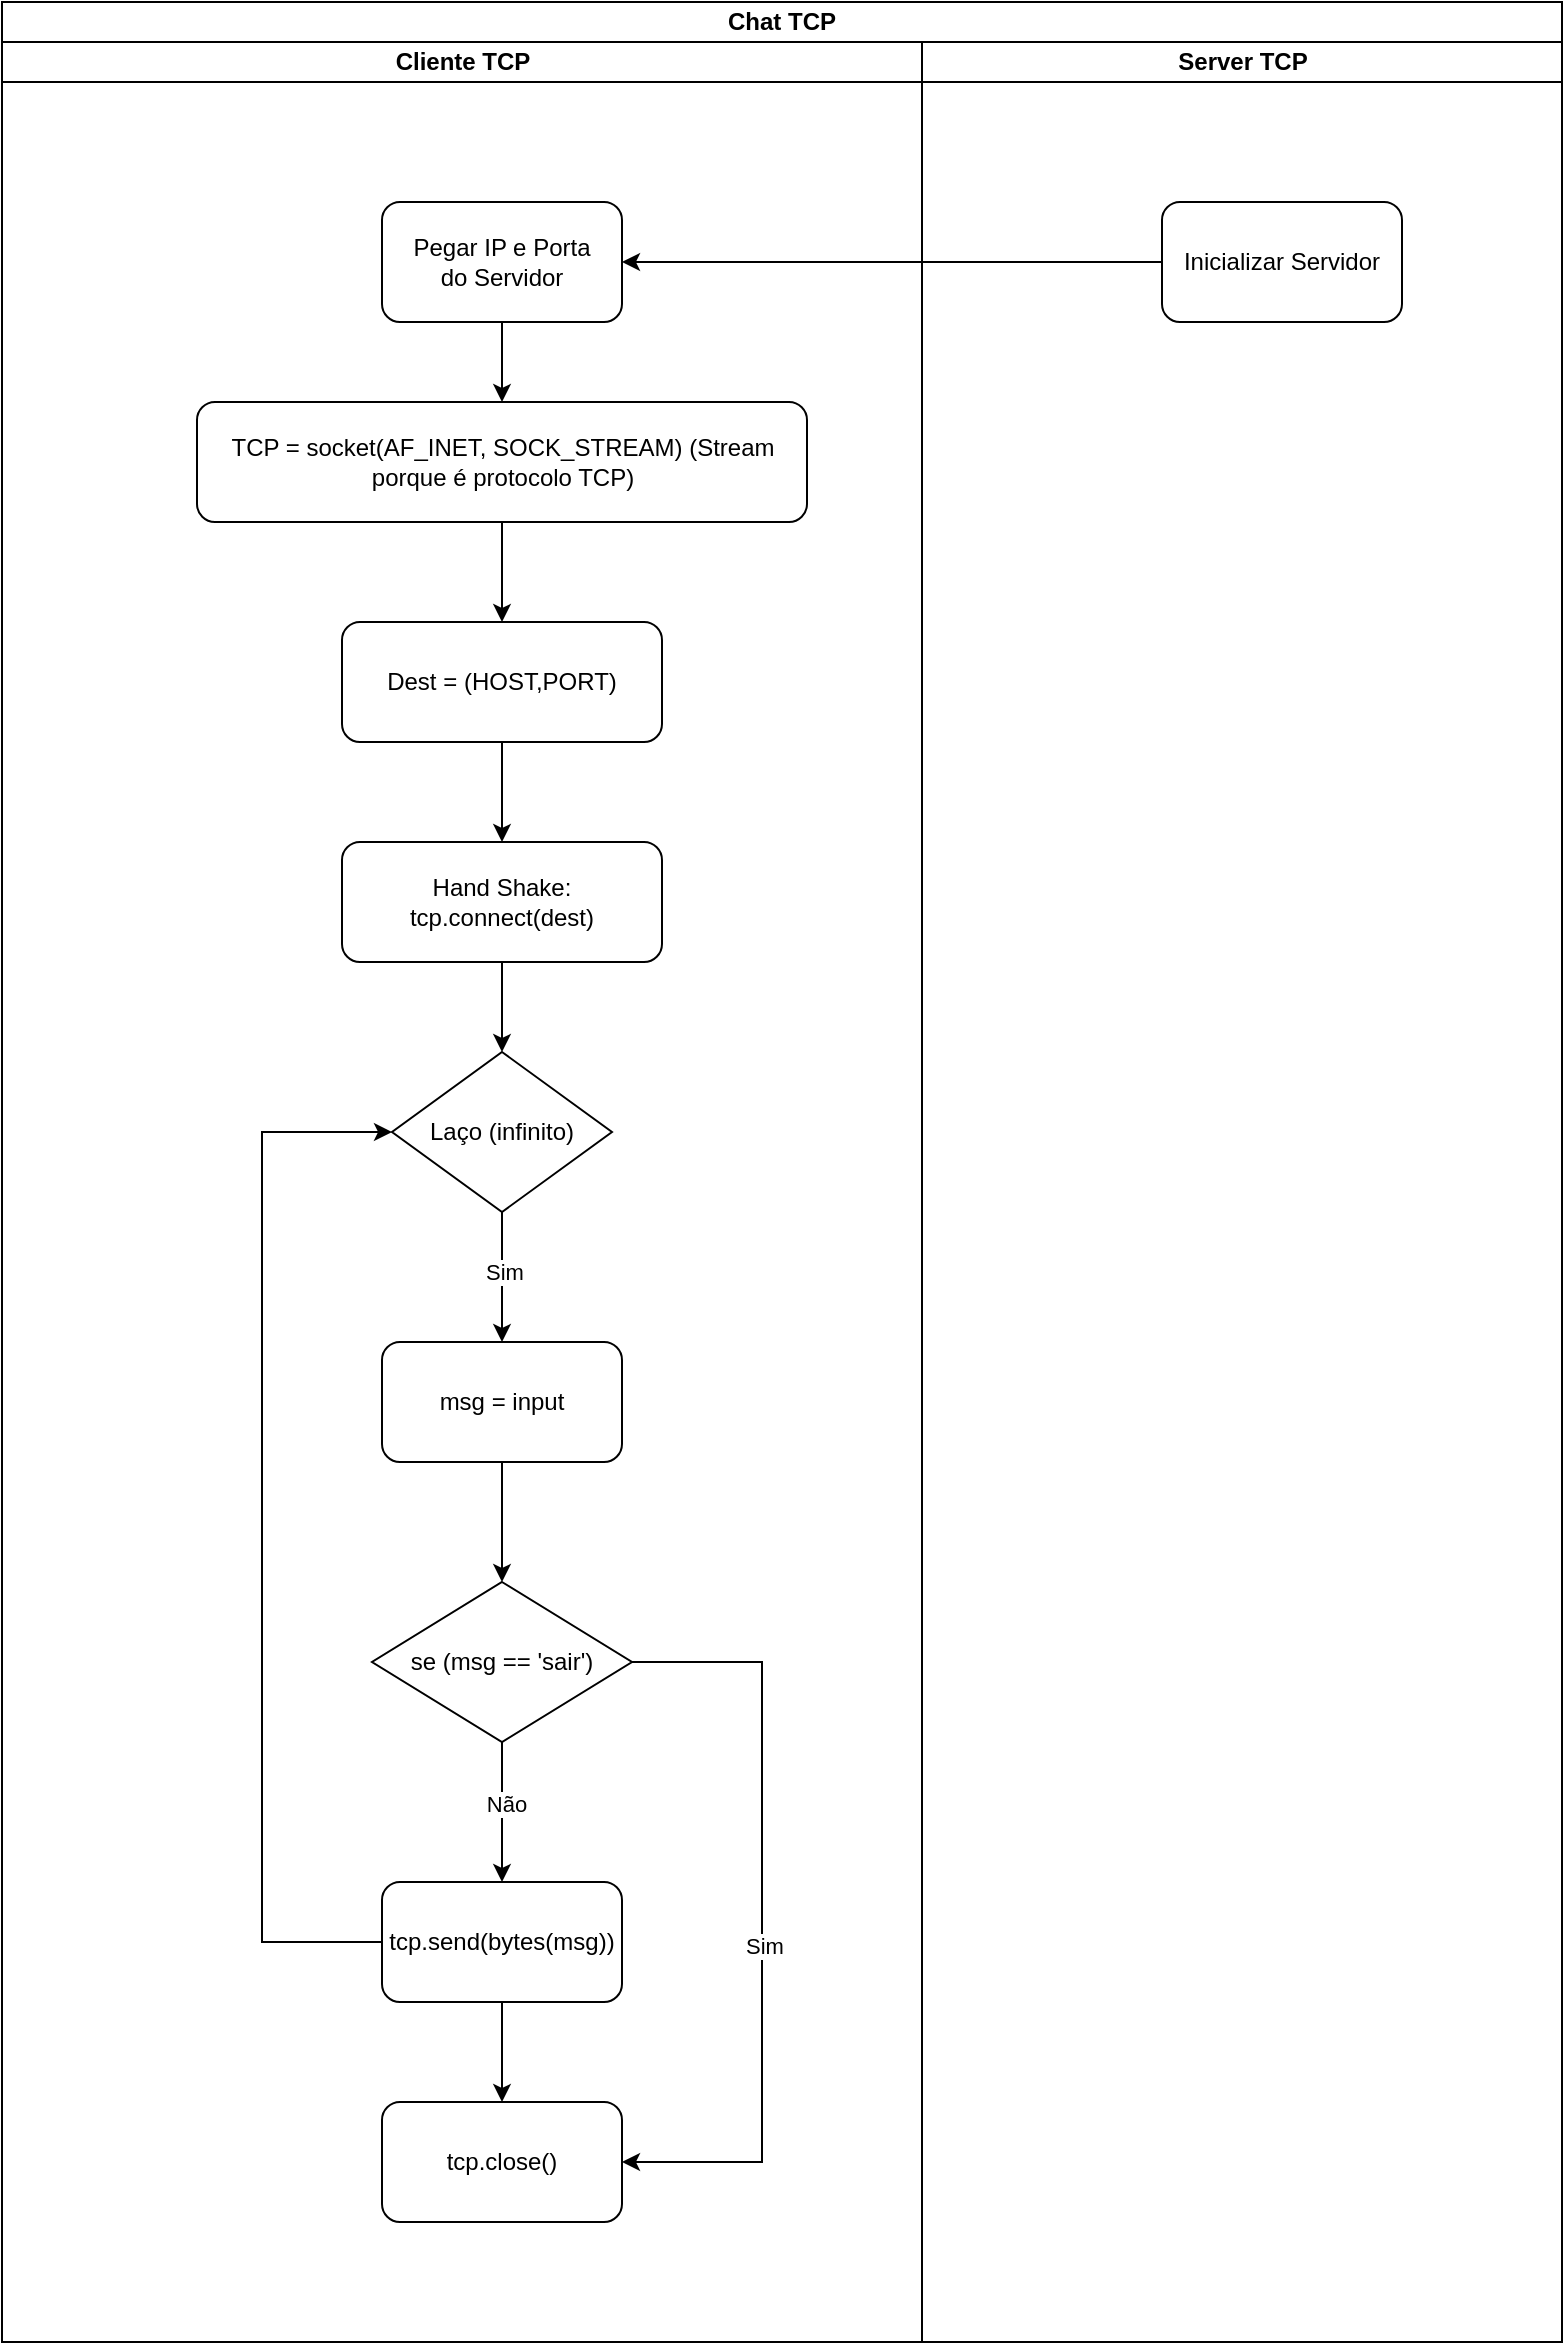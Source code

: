 <mxfile version="24.2.5" type="device">
  <diagram name="Page-1" id="74e2e168-ea6b-b213-b513-2b3c1d86103e">
    <mxGraphModel dx="704" dy="1276" grid="1" gridSize="10" guides="1" tooltips="1" connect="1" arrows="1" fold="1" page="1" pageScale="1" pageWidth="1100" pageHeight="850" background="none" math="0" shadow="0">
      <root>
        <mxCell id="0" />
        <mxCell id="1" parent="0" />
        <mxCell id="XYpZmfB_DPTeuNZ5jFNd-1" value="Chat TCP" style="swimlane;html=1;childLayout=stackLayout;resizeParent=1;resizeParentMax=0;startSize=20;whiteSpace=wrap;" vertex="1" parent="1">
          <mxGeometry x="80" y="-180" width="780" height="1170" as="geometry" />
        </mxCell>
        <mxCell id="XYpZmfB_DPTeuNZ5jFNd-2" value="Cliente TCP" style="swimlane;html=1;startSize=20;" vertex="1" parent="XYpZmfB_DPTeuNZ5jFNd-1">
          <mxGeometry y="20" width="460" height="1150" as="geometry" />
        </mxCell>
        <mxCell id="XYpZmfB_DPTeuNZ5jFNd-9" style="edgeStyle=orthogonalEdgeStyle;rounded=0;orthogonalLoop=1;jettySize=auto;html=1;" edge="1" parent="XYpZmfB_DPTeuNZ5jFNd-2" source="XYpZmfB_DPTeuNZ5jFNd-6" target="XYpZmfB_DPTeuNZ5jFNd-8">
          <mxGeometry relative="1" as="geometry" />
        </mxCell>
        <mxCell id="XYpZmfB_DPTeuNZ5jFNd-6" value="Pegar IP e Porta&lt;br&gt;do Servidor" style="rounded=1;whiteSpace=wrap;html=1;" vertex="1" parent="XYpZmfB_DPTeuNZ5jFNd-2">
          <mxGeometry x="190" y="80" width="120" height="60" as="geometry" />
        </mxCell>
        <mxCell id="XYpZmfB_DPTeuNZ5jFNd-12" style="edgeStyle=orthogonalEdgeStyle;rounded=0;orthogonalLoop=1;jettySize=auto;html=1;" edge="1" parent="XYpZmfB_DPTeuNZ5jFNd-2" source="XYpZmfB_DPTeuNZ5jFNd-8" target="XYpZmfB_DPTeuNZ5jFNd-11">
          <mxGeometry relative="1" as="geometry" />
        </mxCell>
        <mxCell id="XYpZmfB_DPTeuNZ5jFNd-8" value="&lt;div&gt;TCP = socket(AF_INET, SOCK_STREAM) (Stream porque é protocolo TCP)&lt;/div&gt;" style="rounded=1;whiteSpace=wrap;html=1;" vertex="1" parent="XYpZmfB_DPTeuNZ5jFNd-2">
          <mxGeometry x="97.5" y="180" width="305" height="60" as="geometry" />
        </mxCell>
        <mxCell id="XYpZmfB_DPTeuNZ5jFNd-10" style="edgeStyle=orthogonalEdgeStyle;rounded=0;orthogonalLoop=1;jettySize=auto;html=1;exitX=0.5;exitY=1;exitDx=0;exitDy=0;" edge="1" parent="XYpZmfB_DPTeuNZ5jFNd-2" source="XYpZmfB_DPTeuNZ5jFNd-6" target="XYpZmfB_DPTeuNZ5jFNd-6">
          <mxGeometry relative="1" as="geometry" />
        </mxCell>
        <mxCell id="XYpZmfB_DPTeuNZ5jFNd-14" style="edgeStyle=orthogonalEdgeStyle;rounded=0;orthogonalLoop=1;jettySize=auto;html=1;" edge="1" parent="XYpZmfB_DPTeuNZ5jFNd-2" source="XYpZmfB_DPTeuNZ5jFNd-11" target="XYpZmfB_DPTeuNZ5jFNd-13">
          <mxGeometry relative="1" as="geometry" />
        </mxCell>
        <mxCell id="XYpZmfB_DPTeuNZ5jFNd-11" value="Dest = (HOST,PORT)" style="rounded=1;whiteSpace=wrap;html=1;" vertex="1" parent="XYpZmfB_DPTeuNZ5jFNd-2">
          <mxGeometry x="170" y="290" width="160" height="60" as="geometry" />
        </mxCell>
        <mxCell id="XYpZmfB_DPTeuNZ5jFNd-17" style="edgeStyle=orthogonalEdgeStyle;rounded=0;orthogonalLoop=1;jettySize=auto;html=1;" edge="1" parent="XYpZmfB_DPTeuNZ5jFNd-2" source="XYpZmfB_DPTeuNZ5jFNd-13" target="XYpZmfB_DPTeuNZ5jFNd-16">
          <mxGeometry relative="1" as="geometry" />
        </mxCell>
        <mxCell id="XYpZmfB_DPTeuNZ5jFNd-13" value="Hand Shake: tcp.connect(dest)" style="rounded=1;whiteSpace=wrap;html=1;" vertex="1" parent="XYpZmfB_DPTeuNZ5jFNd-2">
          <mxGeometry x="170" y="400" width="160" height="60" as="geometry" />
        </mxCell>
        <mxCell id="XYpZmfB_DPTeuNZ5jFNd-18" style="edgeStyle=orthogonalEdgeStyle;rounded=0;orthogonalLoop=1;jettySize=auto;html=1;exitX=0.5;exitY=1;exitDx=0;exitDy=0;" edge="1" parent="XYpZmfB_DPTeuNZ5jFNd-2" source="XYpZmfB_DPTeuNZ5jFNd-16" target="XYpZmfB_DPTeuNZ5jFNd-20">
          <mxGeometry relative="1" as="geometry">
            <mxPoint x="250" y="690" as="targetPoint" />
          </mxGeometry>
        </mxCell>
        <mxCell id="XYpZmfB_DPTeuNZ5jFNd-19" value="Sim" style="edgeLabel;html=1;align=center;verticalAlign=middle;resizable=0;points=[];" vertex="1" connectable="0" parent="XYpZmfB_DPTeuNZ5jFNd-18">
          <mxGeometry x="-0.09" y="1" relative="1" as="geometry">
            <mxPoint as="offset" />
          </mxGeometry>
        </mxCell>
        <mxCell id="XYpZmfB_DPTeuNZ5jFNd-16" value="Laço (infinito)" style="rhombus;whiteSpace=wrap;html=1;" vertex="1" parent="XYpZmfB_DPTeuNZ5jFNd-2">
          <mxGeometry x="195" y="505" width="110" height="80" as="geometry" />
        </mxCell>
        <mxCell id="XYpZmfB_DPTeuNZ5jFNd-24" style="edgeStyle=orthogonalEdgeStyle;rounded=0;orthogonalLoop=1;jettySize=auto;html=1;" edge="1" parent="XYpZmfB_DPTeuNZ5jFNd-2" source="XYpZmfB_DPTeuNZ5jFNd-20" target="XYpZmfB_DPTeuNZ5jFNd-23">
          <mxGeometry relative="1" as="geometry" />
        </mxCell>
        <mxCell id="XYpZmfB_DPTeuNZ5jFNd-20" value="msg = input" style="rounded=1;whiteSpace=wrap;html=1;" vertex="1" parent="XYpZmfB_DPTeuNZ5jFNd-2">
          <mxGeometry x="190" y="650" width="120" height="60" as="geometry" />
        </mxCell>
        <mxCell id="XYpZmfB_DPTeuNZ5jFNd-25" style="edgeStyle=orthogonalEdgeStyle;rounded=0;orthogonalLoop=1;jettySize=auto;html=1;" edge="1" parent="XYpZmfB_DPTeuNZ5jFNd-2" source="XYpZmfB_DPTeuNZ5jFNd-23" target="XYpZmfB_DPTeuNZ5jFNd-33">
          <mxGeometry relative="1" as="geometry">
            <mxPoint x="360" y="1170" as="targetPoint" />
            <Array as="points">
              <mxPoint x="380" y="810" />
              <mxPoint x="380" y="1060" />
            </Array>
          </mxGeometry>
        </mxCell>
        <mxCell id="XYpZmfB_DPTeuNZ5jFNd-26" value="Sim" style="edgeLabel;html=1;align=center;verticalAlign=middle;resizable=0;points=[];" vertex="1" connectable="0" parent="XYpZmfB_DPTeuNZ5jFNd-25">
          <mxGeometry x="0.072" y="1" relative="1" as="geometry">
            <mxPoint as="offset" />
          </mxGeometry>
        </mxCell>
        <mxCell id="XYpZmfB_DPTeuNZ5jFNd-27" style="edgeStyle=orthogonalEdgeStyle;rounded=0;orthogonalLoop=1;jettySize=auto;html=1;exitX=0.5;exitY=1;exitDx=0;exitDy=0;" edge="1" parent="XYpZmfB_DPTeuNZ5jFNd-2" source="XYpZmfB_DPTeuNZ5jFNd-23" target="XYpZmfB_DPTeuNZ5jFNd-29">
          <mxGeometry relative="1" as="geometry">
            <mxPoint x="250.333" y="970" as="targetPoint" />
          </mxGeometry>
        </mxCell>
        <mxCell id="XYpZmfB_DPTeuNZ5jFNd-28" value="Não" style="edgeLabel;html=1;align=center;verticalAlign=middle;resizable=0;points=[];" vertex="1" connectable="0" parent="XYpZmfB_DPTeuNZ5jFNd-27">
          <mxGeometry x="-0.12" y="2" relative="1" as="geometry">
            <mxPoint as="offset" />
          </mxGeometry>
        </mxCell>
        <mxCell id="XYpZmfB_DPTeuNZ5jFNd-23" value="se (msg == &#39;sair&#39;)" style="rhombus;whiteSpace=wrap;html=1;" vertex="1" parent="XYpZmfB_DPTeuNZ5jFNd-2">
          <mxGeometry x="185" y="770" width="130" height="80" as="geometry" />
        </mxCell>
        <mxCell id="XYpZmfB_DPTeuNZ5jFNd-30" style="edgeStyle=orthogonalEdgeStyle;rounded=0;orthogonalLoop=1;jettySize=auto;html=1;entryX=0;entryY=0.5;entryDx=0;entryDy=0;" edge="1" parent="XYpZmfB_DPTeuNZ5jFNd-2" source="XYpZmfB_DPTeuNZ5jFNd-29" target="XYpZmfB_DPTeuNZ5jFNd-16">
          <mxGeometry relative="1" as="geometry">
            <Array as="points">
              <mxPoint x="130" y="950" />
              <mxPoint x="130" y="545" />
            </Array>
          </mxGeometry>
        </mxCell>
        <mxCell id="XYpZmfB_DPTeuNZ5jFNd-31" style="edgeStyle=orthogonalEdgeStyle;rounded=0;orthogonalLoop=1;jettySize=auto;html=1;exitX=0.5;exitY=1;exitDx=0;exitDy=0;" edge="1" parent="XYpZmfB_DPTeuNZ5jFNd-2" source="XYpZmfB_DPTeuNZ5jFNd-29" target="XYpZmfB_DPTeuNZ5jFNd-33">
          <mxGeometry relative="1" as="geometry">
            <mxPoint x="250" y="1120" as="targetPoint" />
          </mxGeometry>
        </mxCell>
        <mxCell id="XYpZmfB_DPTeuNZ5jFNd-29" value="tcp.send(bytes(msg))" style="rounded=1;whiteSpace=wrap;html=1;" vertex="1" parent="XYpZmfB_DPTeuNZ5jFNd-2">
          <mxGeometry x="190" y="920" width="120" height="60" as="geometry" />
        </mxCell>
        <mxCell id="XYpZmfB_DPTeuNZ5jFNd-33" value="tcp.close()" style="rounded=1;whiteSpace=wrap;html=1;" vertex="1" parent="XYpZmfB_DPTeuNZ5jFNd-2">
          <mxGeometry x="190" y="1030" width="120" height="60" as="geometry" />
        </mxCell>
        <mxCell id="XYpZmfB_DPTeuNZ5jFNd-3" value="Server TCP" style="swimlane;html=1;startSize=20;" vertex="1" parent="XYpZmfB_DPTeuNZ5jFNd-1">
          <mxGeometry x="460" y="20" width="320" height="1150" as="geometry" />
        </mxCell>
        <mxCell id="XYpZmfB_DPTeuNZ5jFNd-5" value="Inicializar Servidor" style="rounded=1;whiteSpace=wrap;html=1;" vertex="1" parent="XYpZmfB_DPTeuNZ5jFNd-3">
          <mxGeometry x="120" y="80" width="120" height="60" as="geometry" />
        </mxCell>
        <mxCell id="XYpZmfB_DPTeuNZ5jFNd-7" style="edgeStyle=orthogonalEdgeStyle;rounded=0;orthogonalLoop=1;jettySize=auto;html=1;exitX=0;exitY=0.5;exitDx=0;exitDy=0;" edge="1" parent="XYpZmfB_DPTeuNZ5jFNd-1" source="XYpZmfB_DPTeuNZ5jFNd-5" target="XYpZmfB_DPTeuNZ5jFNd-6">
          <mxGeometry relative="1" as="geometry" />
        </mxCell>
      </root>
    </mxGraphModel>
  </diagram>
</mxfile>
